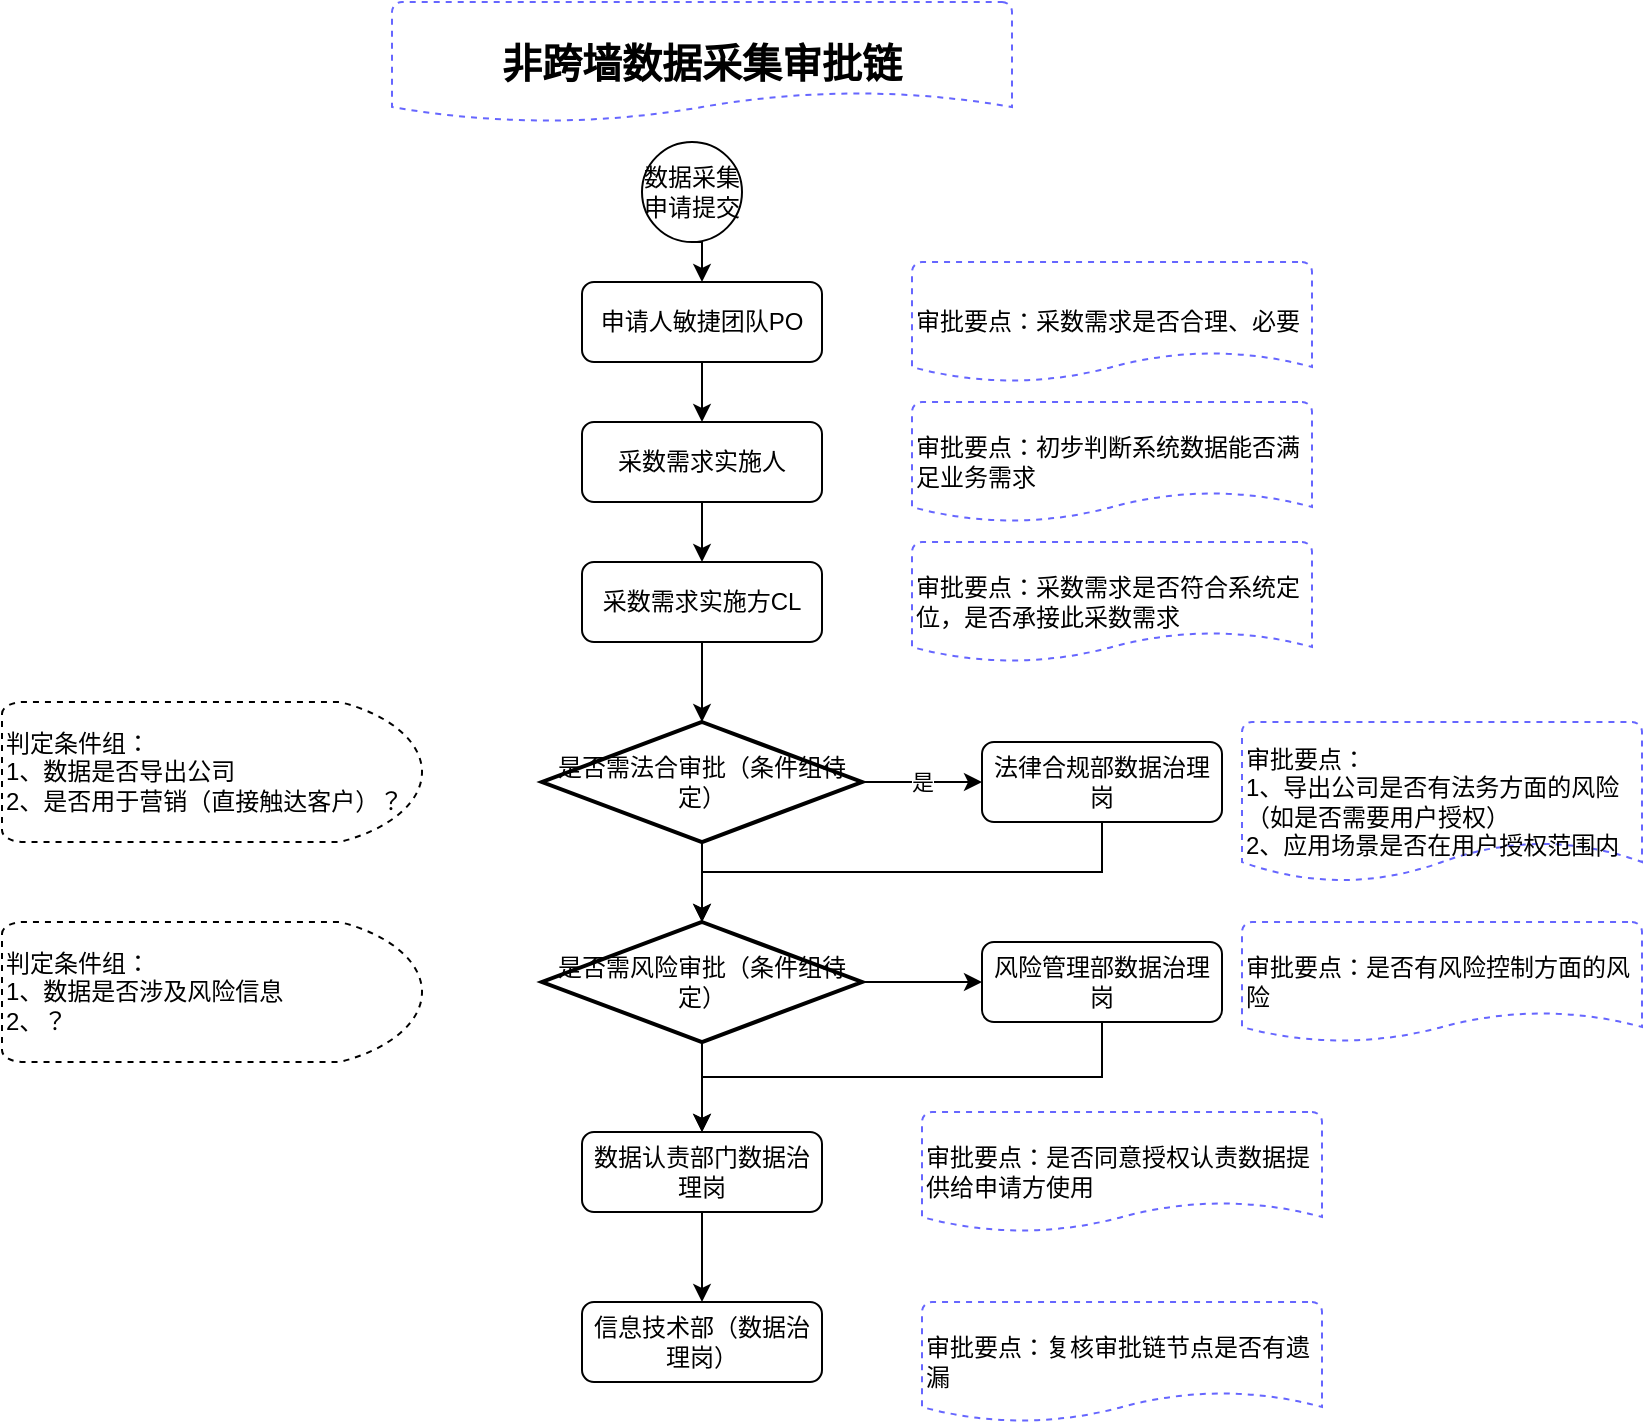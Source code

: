 <mxfile version="15.5.6" type="github">
  <diagram id="C5RBs43oDa-KdzZeNtuy" name="数据授权审批链">
    <mxGraphModel dx="2048" dy="646" grid="1" gridSize="10" guides="1" tooltips="1" connect="1" arrows="1" fold="1" page="1" pageScale="1" pageWidth="827" pageHeight="1169" math="0" shadow="0">
      <root>
        <mxCell id="WIyWlLk6GJQsqaUBKTNV-0" />
        <mxCell id="WIyWlLk6GJQsqaUBKTNV-1" parent="WIyWlLk6GJQsqaUBKTNV-0" />
        <mxCell id="092yh7iM73x2DRxZ7nhi-10" style="edgeStyle=orthogonalEdgeStyle;rounded=0;orthogonalLoop=1;jettySize=auto;html=1;exitX=0.5;exitY=1;exitDx=0;exitDy=0;entryX=0.5;entryY=0;entryDx=0;entryDy=0;" edge="1" parent="WIyWlLk6GJQsqaUBKTNV-1" source="092yh7iM73x2DRxZ7nhi-0" target="092yh7iM73x2DRxZ7nhi-4">
          <mxGeometry relative="1" as="geometry" />
        </mxCell>
        <mxCell id="092yh7iM73x2DRxZ7nhi-0" value="数据采集申请提交" style="ellipse;whiteSpace=wrap;html=1;aspect=fixed;" vertex="1" parent="WIyWlLk6GJQsqaUBKTNV-1">
          <mxGeometry x="130" y="80" width="50" height="50" as="geometry" />
        </mxCell>
        <mxCell id="092yh7iM73x2DRxZ7nhi-12" style="edgeStyle=orthogonalEdgeStyle;rounded=0;orthogonalLoop=1;jettySize=auto;html=1;exitX=0.5;exitY=1;exitDx=0;exitDy=0;entryX=0.5;entryY=0;entryDx=0;entryDy=0;" edge="1" parent="WIyWlLk6GJQsqaUBKTNV-1" source="092yh7iM73x2DRxZ7nhi-1" target="092yh7iM73x2DRxZ7nhi-2">
          <mxGeometry relative="1" as="geometry" />
        </mxCell>
        <mxCell id="092yh7iM73x2DRxZ7nhi-1" value="&lt;span&gt;采数需求实施人&lt;/span&gt;" style="rounded=1;whiteSpace=wrap;html=1;" vertex="1" parent="WIyWlLk6GJQsqaUBKTNV-1">
          <mxGeometry x="100" y="220" width="120" height="40" as="geometry" />
        </mxCell>
        <mxCell id="092yh7iM73x2DRxZ7nhi-13" style="edgeStyle=orthogonalEdgeStyle;rounded=0;orthogonalLoop=1;jettySize=auto;html=1;entryX=0.5;entryY=0;entryDx=0;entryDy=0;entryPerimeter=0;" edge="1" parent="WIyWlLk6GJQsqaUBKTNV-1" source="092yh7iM73x2DRxZ7nhi-2" target="092yh7iM73x2DRxZ7nhi-9">
          <mxGeometry relative="1" as="geometry" />
        </mxCell>
        <mxCell id="092yh7iM73x2DRxZ7nhi-2" value="采数需求实施方CL" style="rounded=1;whiteSpace=wrap;html=1;" vertex="1" parent="WIyWlLk6GJQsqaUBKTNV-1">
          <mxGeometry x="100" y="290" width="120" height="40" as="geometry" />
        </mxCell>
        <mxCell id="092yh7iM73x2DRxZ7nhi-3" value="审批要点：采数需求是否合理、必要" style="strokeWidth=1;html=1;shape=mxgraph.flowchart.document2;whiteSpace=wrap;size=0.25;strokeColor=#6666FF;align=left;dashed=1;" vertex="1" parent="WIyWlLk6GJQsqaUBKTNV-1">
          <mxGeometry x="265" y="140" width="200" height="60" as="geometry" />
        </mxCell>
        <mxCell id="092yh7iM73x2DRxZ7nhi-11" style="edgeStyle=orthogonalEdgeStyle;rounded=0;orthogonalLoop=1;jettySize=auto;html=1;exitX=0.5;exitY=1;exitDx=0;exitDy=0;entryX=0.5;entryY=0;entryDx=0;entryDy=0;" edge="1" parent="WIyWlLk6GJQsqaUBKTNV-1" source="092yh7iM73x2DRxZ7nhi-4" target="092yh7iM73x2DRxZ7nhi-1">
          <mxGeometry relative="1" as="geometry" />
        </mxCell>
        <mxCell id="092yh7iM73x2DRxZ7nhi-4" value="申请人敏捷团队PO" style="rounded=1;whiteSpace=wrap;html=1;" vertex="1" parent="WIyWlLk6GJQsqaUBKTNV-1">
          <mxGeometry x="100" y="150" width="120" height="40" as="geometry" />
        </mxCell>
        <mxCell id="092yh7iM73x2DRxZ7nhi-5" value="审批要点：初步判断系统数据能否满足业务需求" style="strokeWidth=1;html=1;shape=mxgraph.flowchart.document2;whiteSpace=wrap;size=0.25;strokeColor=#6666FF;align=left;dashed=1;" vertex="1" parent="WIyWlLk6GJQsqaUBKTNV-1">
          <mxGeometry x="265" y="210" width="200" height="60" as="geometry" />
        </mxCell>
        <mxCell id="092yh7iM73x2DRxZ7nhi-6" value="审批要点：采数需求是否符合系统定位，是否承接此采数需求" style="strokeWidth=1;html=1;shape=mxgraph.flowchart.document2;whiteSpace=wrap;size=0.25;strokeColor=#6666FF;align=left;dashed=1;" vertex="1" parent="WIyWlLk6GJQsqaUBKTNV-1">
          <mxGeometry x="265" y="280" width="200" height="60" as="geometry" />
        </mxCell>
        <mxCell id="092yh7iM73x2DRxZ7nhi-31" style="edgeStyle=orthogonalEdgeStyle;rounded=0;orthogonalLoop=1;jettySize=auto;html=1;exitX=0.5;exitY=1;exitDx=0;exitDy=0;entryX=0.5;entryY=0;entryDx=0;entryDy=0;entryPerimeter=0;" edge="1" parent="WIyWlLk6GJQsqaUBKTNV-1" source="092yh7iM73x2DRxZ7nhi-7" target="092yh7iM73x2DRxZ7nhi-29">
          <mxGeometry relative="1" as="geometry" />
        </mxCell>
        <mxCell id="092yh7iM73x2DRxZ7nhi-7" value="法律合规部数据治理岗" style="rounded=1;whiteSpace=wrap;html=1;" vertex="1" parent="WIyWlLk6GJQsqaUBKTNV-1">
          <mxGeometry x="300" y="380" width="120" height="40" as="geometry" />
        </mxCell>
        <mxCell id="092yh7iM73x2DRxZ7nhi-8" value="审批要点：&lt;br&gt;1、导出公司是否有法务方面的风险（如是否需要用户授权）&lt;br&gt;2、应用场景是否在用户授权范围内" style="strokeWidth=1;html=1;shape=mxgraph.flowchart.document2;whiteSpace=wrap;size=0.25;strokeColor=#6666FF;align=left;dashed=1;" vertex="1" parent="WIyWlLk6GJQsqaUBKTNV-1">
          <mxGeometry x="430" y="370" width="200" height="80" as="geometry" />
        </mxCell>
        <mxCell id="092yh7iM73x2DRxZ7nhi-14" value="是" style="edgeStyle=orthogonalEdgeStyle;rounded=0;orthogonalLoop=1;jettySize=auto;html=1;exitX=1;exitY=0.5;exitDx=0;exitDy=0;exitPerimeter=0;entryX=0;entryY=0.5;entryDx=0;entryDy=0;" edge="1" parent="WIyWlLk6GJQsqaUBKTNV-1" source="092yh7iM73x2DRxZ7nhi-9" target="092yh7iM73x2DRxZ7nhi-7">
          <mxGeometry relative="1" as="geometry" />
        </mxCell>
        <mxCell id="092yh7iM73x2DRxZ7nhi-19" style="edgeStyle=orthogonalEdgeStyle;rounded=0;orthogonalLoop=1;jettySize=auto;html=1;exitX=0.5;exitY=1;exitDx=0;exitDy=0;exitPerimeter=0;entryX=0.5;entryY=0;entryDx=0;entryDy=0;entryPerimeter=0;" edge="1" parent="WIyWlLk6GJQsqaUBKTNV-1" source="092yh7iM73x2DRxZ7nhi-9" target="092yh7iM73x2DRxZ7nhi-29">
          <mxGeometry relative="1" as="geometry">
            <mxPoint x="160" y="460" as="targetPoint" />
          </mxGeometry>
        </mxCell>
        <mxCell id="092yh7iM73x2DRxZ7nhi-9" value="是否需法合审批（条件组待定）" style="strokeWidth=2;html=1;shape=mxgraph.flowchart.decision;whiteSpace=wrap;" vertex="1" parent="WIyWlLk6GJQsqaUBKTNV-1">
          <mxGeometry x="80" y="370" width="160" height="60" as="geometry" />
        </mxCell>
        <mxCell id="092yh7iM73x2DRxZ7nhi-18" value="审批要点：是否有风险控制方面的风险" style="strokeWidth=1;html=1;shape=mxgraph.flowchart.document2;whiteSpace=wrap;size=0.25;strokeColor=#6666FF;align=left;dashed=1;" vertex="1" parent="WIyWlLk6GJQsqaUBKTNV-1">
          <mxGeometry x="430" y="470" width="200" height="60" as="geometry" />
        </mxCell>
        <mxCell id="092yh7iM73x2DRxZ7nhi-34" style="edgeStyle=orthogonalEdgeStyle;rounded=0;orthogonalLoop=1;jettySize=auto;html=1;exitX=0.5;exitY=1;exitDx=0;exitDy=0;entryX=0.5;entryY=0;entryDx=0;entryDy=0;" edge="1" parent="WIyWlLk6GJQsqaUBKTNV-1" source="092yh7iM73x2DRxZ7nhi-22" target="092yh7iM73x2DRxZ7nhi-32">
          <mxGeometry relative="1" as="geometry" />
        </mxCell>
        <mxCell id="092yh7iM73x2DRxZ7nhi-22" value="风险管理部数据治理岗" style="rounded=1;whiteSpace=wrap;html=1;" vertex="1" parent="WIyWlLk6GJQsqaUBKTNV-1">
          <mxGeometry x="300" y="480" width="120" height="40" as="geometry" />
        </mxCell>
        <mxCell id="092yh7iM73x2DRxZ7nhi-24" value="信息技术部（数据治理岗）" style="rounded=1;whiteSpace=wrap;html=1;" vertex="1" parent="WIyWlLk6GJQsqaUBKTNV-1">
          <mxGeometry x="100" y="660" width="120" height="40" as="geometry" />
        </mxCell>
        <mxCell id="092yh7iM73x2DRxZ7nhi-25" value="审批要点：是否同意授权认责数据提供给申请方使用" style="strokeWidth=1;html=1;shape=mxgraph.flowchart.document2;whiteSpace=wrap;size=0.25;strokeColor=#6666FF;align=left;dashed=1;" vertex="1" parent="WIyWlLk6GJQsqaUBKTNV-1">
          <mxGeometry x="270" y="565" width="200" height="60" as="geometry" />
        </mxCell>
        <mxCell id="092yh7iM73x2DRxZ7nhi-33" style="edgeStyle=orthogonalEdgeStyle;rounded=0;orthogonalLoop=1;jettySize=auto;html=1;exitX=1;exitY=0.5;exitDx=0;exitDy=0;exitPerimeter=0;" edge="1" parent="WIyWlLk6GJQsqaUBKTNV-1" source="092yh7iM73x2DRxZ7nhi-29" target="092yh7iM73x2DRxZ7nhi-22">
          <mxGeometry relative="1" as="geometry" />
        </mxCell>
        <mxCell id="092yh7iM73x2DRxZ7nhi-36" style="edgeStyle=orthogonalEdgeStyle;rounded=0;orthogonalLoop=1;jettySize=auto;html=1;entryX=0.5;entryY=0;entryDx=0;entryDy=0;" edge="1" parent="WIyWlLk6GJQsqaUBKTNV-1" source="092yh7iM73x2DRxZ7nhi-29" target="092yh7iM73x2DRxZ7nhi-32">
          <mxGeometry relative="1" as="geometry" />
        </mxCell>
        <mxCell id="092yh7iM73x2DRxZ7nhi-29" value="是否需风险审批（条件组待定）" style="strokeWidth=2;html=1;shape=mxgraph.flowchart.decision;whiteSpace=wrap;" vertex="1" parent="WIyWlLk6GJQsqaUBKTNV-1">
          <mxGeometry x="80" y="470" width="160" height="60" as="geometry" />
        </mxCell>
        <mxCell id="092yh7iM73x2DRxZ7nhi-38" style="edgeStyle=orthogonalEdgeStyle;rounded=0;orthogonalLoop=1;jettySize=auto;html=1;" edge="1" parent="WIyWlLk6GJQsqaUBKTNV-1" source="092yh7iM73x2DRxZ7nhi-32" target="092yh7iM73x2DRxZ7nhi-24">
          <mxGeometry relative="1" as="geometry" />
        </mxCell>
        <mxCell id="092yh7iM73x2DRxZ7nhi-32" value="数据认责部门数据治理岗" style="rounded=1;whiteSpace=wrap;html=1;" vertex="1" parent="WIyWlLk6GJQsqaUBKTNV-1">
          <mxGeometry x="100" y="575" width="120" height="40" as="geometry" />
        </mxCell>
        <mxCell id="092yh7iM73x2DRxZ7nhi-37" value="审批要点：复核审批链节点是否有遗漏" style="strokeWidth=1;html=1;shape=mxgraph.flowchart.document2;whiteSpace=wrap;size=0.25;strokeColor=#6666FF;align=left;dashed=1;" vertex="1" parent="WIyWlLk6GJQsqaUBKTNV-1">
          <mxGeometry x="270" y="660" width="200" height="60" as="geometry" />
        </mxCell>
        <mxCell id="092yh7iM73x2DRxZ7nhi-39" value="判定条件组：&lt;br&gt;1、数据是否导出公司&lt;br&gt;2、是否用于营销（直接触达客户）？" style="strokeWidth=1;html=1;shape=mxgraph.flowchart.delay;whiteSpace=wrap;dashed=1;align=left;" vertex="1" parent="WIyWlLk6GJQsqaUBKTNV-1">
          <mxGeometry x="-190" y="360" width="210" height="70" as="geometry" />
        </mxCell>
        <mxCell id="092yh7iM73x2DRxZ7nhi-40" value="判定条件组：&lt;br&gt;1、数据是否涉及风险信息&lt;br&gt;2、？" style="strokeWidth=1;html=1;shape=mxgraph.flowchart.delay;whiteSpace=wrap;dashed=1;align=left;" vertex="1" parent="WIyWlLk6GJQsqaUBKTNV-1">
          <mxGeometry x="-190" y="470" width="210" height="70" as="geometry" />
        </mxCell>
        <mxCell id="092yh7iM73x2DRxZ7nhi-41" value="&lt;b&gt;&lt;font style=&quot;font-size: 20px&quot;&gt;非跨墙数据采集审批链&lt;/font&gt;&lt;/b&gt;" style="strokeWidth=1;html=1;shape=mxgraph.flowchart.document2;whiteSpace=wrap;size=0.25;strokeColor=#6666FF;align=center;dashed=1;" vertex="1" parent="WIyWlLk6GJQsqaUBKTNV-1">
          <mxGeometry x="5" y="10" width="310" height="60" as="geometry" />
        </mxCell>
      </root>
    </mxGraphModel>
  </diagram>
</mxfile>

